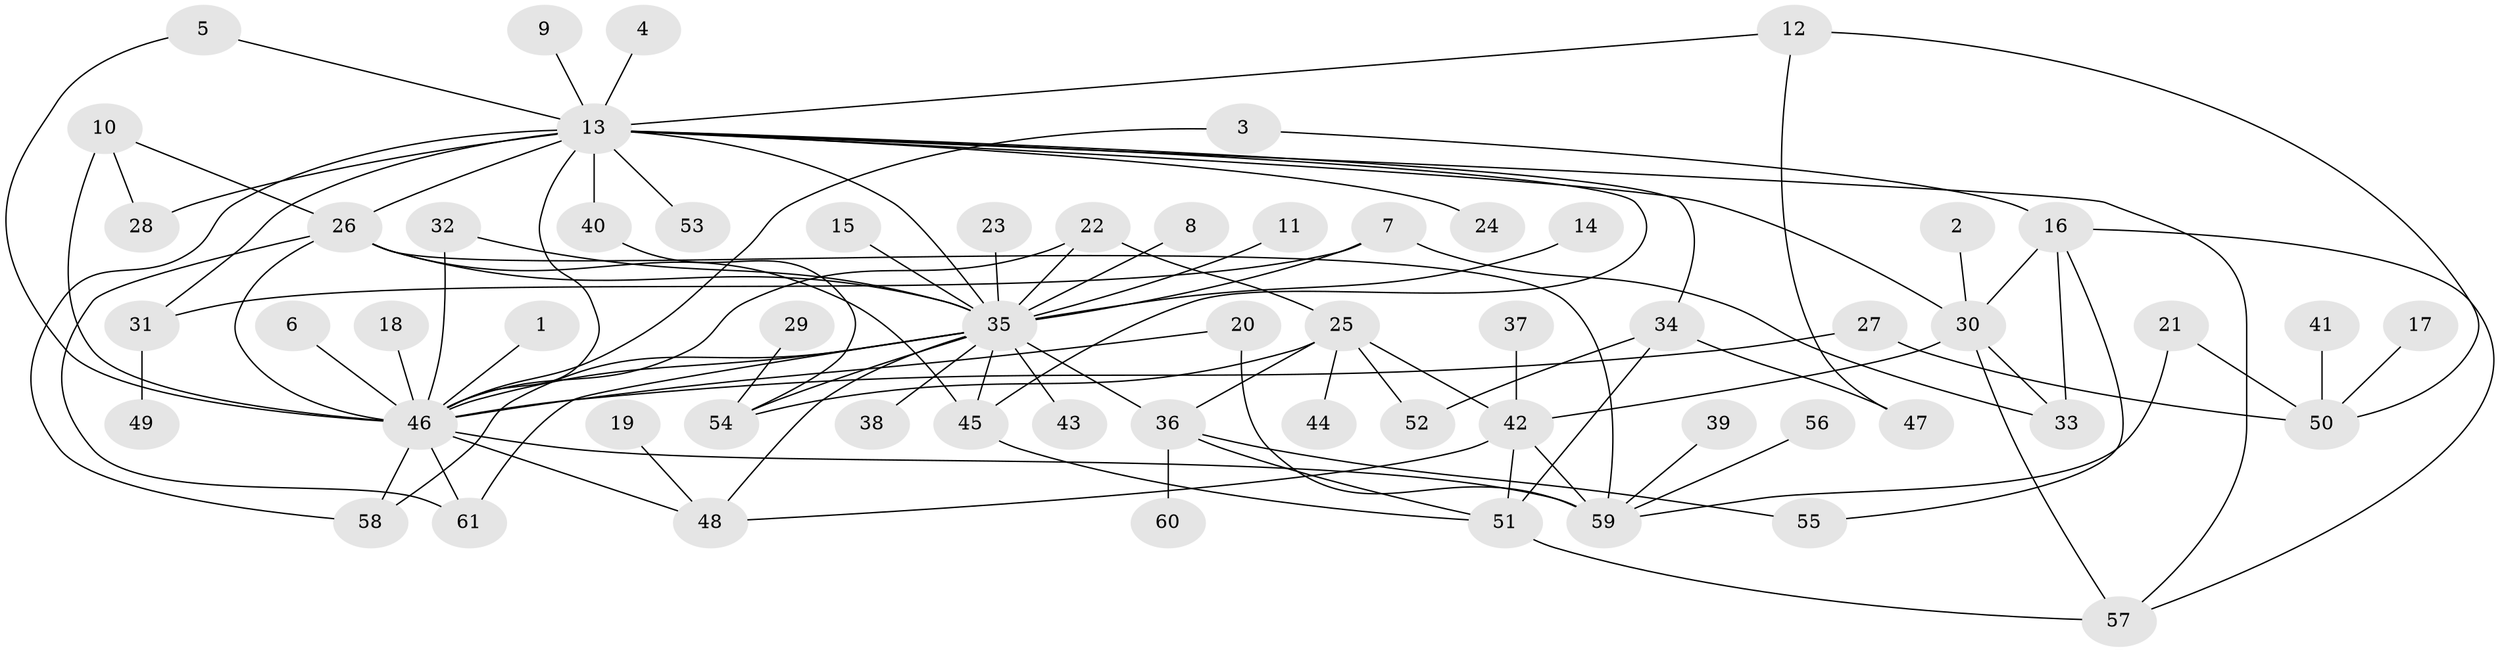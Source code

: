 // original degree distribution, {1: 0.4918032786885246, 22: 0.00819672131147541, 27: 0.00819672131147541, 9: 0.01639344262295082, 25: 0.00819672131147541, 8: 0.01639344262295082, 2: 0.19672131147540983, 5: 0.02459016393442623, 4: 0.03278688524590164, 3: 0.13114754098360656, 7: 0.02459016393442623, 6: 0.040983606557377046}
// Generated by graph-tools (version 1.1) at 2025/01/03/09/25 03:01:54]
// undirected, 61 vertices, 98 edges
graph export_dot {
graph [start="1"]
  node [color=gray90,style=filled];
  1;
  2;
  3;
  4;
  5;
  6;
  7;
  8;
  9;
  10;
  11;
  12;
  13;
  14;
  15;
  16;
  17;
  18;
  19;
  20;
  21;
  22;
  23;
  24;
  25;
  26;
  27;
  28;
  29;
  30;
  31;
  32;
  33;
  34;
  35;
  36;
  37;
  38;
  39;
  40;
  41;
  42;
  43;
  44;
  45;
  46;
  47;
  48;
  49;
  50;
  51;
  52;
  53;
  54;
  55;
  56;
  57;
  58;
  59;
  60;
  61;
  1 -- 46 [weight=1.0];
  2 -- 30 [weight=1.0];
  3 -- 16 [weight=1.0];
  3 -- 46 [weight=1.0];
  4 -- 13 [weight=1.0];
  5 -- 13 [weight=1.0];
  5 -- 46 [weight=1.0];
  6 -- 46 [weight=1.0];
  7 -- 31 [weight=1.0];
  7 -- 33 [weight=1.0];
  7 -- 35 [weight=1.0];
  8 -- 35 [weight=1.0];
  9 -- 13 [weight=1.0];
  10 -- 26 [weight=1.0];
  10 -- 28 [weight=1.0];
  10 -- 46 [weight=2.0];
  11 -- 35 [weight=1.0];
  12 -- 13 [weight=1.0];
  12 -- 47 [weight=1.0];
  12 -- 50 [weight=1.0];
  13 -- 24 [weight=1.0];
  13 -- 26 [weight=3.0];
  13 -- 28 [weight=1.0];
  13 -- 30 [weight=1.0];
  13 -- 31 [weight=1.0];
  13 -- 34 [weight=1.0];
  13 -- 35 [weight=1.0];
  13 -- 40 [weight=1.0];
  13 -- 45 [weight=1.0];
  13 -- 46 [weight=1.0];
  13 -- 53 [weight=1.0];
  13 -- 57 [weight=1.0];
  13 -- 58 [weight=1.0];
  14 -- 35 [weight=1.0];
  15 -- 35 [weight=1.0];
  16 -- 30 [weight=1.0];
  16 -- 33 [weight=1.0];
  16 -- 55 [weight=1.0];
  16 -- 57 [weight=1.0];
  17 -- 50 [weight=1.0];
  18 -- 46 [weight=1.0];
  19 -- 48 [weight=1.0];
  20 -- 46 [weight=1.0];
  20 -- 59 [weight=1.0];
  21 -- 50 [weight=1.0];
  21 -- 59 [weight=1.0];
  22 -- 25 [weight=1.0];
  22 -- 35 [weight=1.0];
  22 -- 46 [weight=1.0];
  23 -- 35 [weight=1.0];
  25 -- 36 [weight=1.0];
  25 -- 42 [weight=1.0];
  25 -- 44 [weight=1.0];
  25 -- 52 [weight=1.0];
  25 -- 54 [weight=1.0];
  26 -- 35 [weight=1.0];
  26 -- 45 [weight=1.0];
  26 -- 46 [weight=2.0];
  26 -- 59 [weight=1.0];
  26 -- 61 [weight=1.0];
  27 -- 46 [weight=1.0];
  27 -- 50 [weight=1.0];
  29 -- 54 [weight=1.0];
  30 -- 33 [weight=1.0];
  30 -- 42 [weight=1.0];
  30 -- 57 [weight=1.0];
  31 -- 49 [weight=1.0];
  32 -- 35 [weight=1.0];
  32 -- 46 [weight=1.0];
  34 -- 47 [weight=1.0];
  34 -- 51 [weight=1.0];
  34 -- 52 [weight=1.0];
  35 -- 36 [weight=1.0];
  35 -- 38 [weight=1.0];
  35 -- 43 [weight=1.0];
  35 -- 45 [weight=1.0];
  35 -- 46 [weight=1.0];
  35 -- 48 [weight=1.0];
  35 -- 54 [weight=1.0];
  35 -- 58 [weight=1.0];
  35 -- 61 [weight=1.0];
  36 -- 51 [weight=1.0];
  36 -- 55 [weight=1.0];
  36 -- 60 [weight=1.0];
  37 -- 42 [weight=1.0];
  39 -- 59 [weight=1.0];
  40 -- 54 [weight=1.0];
  41 -- 50 [weight=1.0];
  42 -- 48 [weight=1.0];
  42 -- 51 [weight=1.0];
  42 -- 59 [weight=1.0];
  45 -- 51 [weight=1.0];
  46 -- 48 [weight=1.0];
  46 -- 58 [weight=1.0];
  46 -- 59 [weight=1.0];
  46 -- 61 [weight=1.0];
  51 -- 57 [weight=1.0];
  56 -- 59 [weight=1.0];
}

